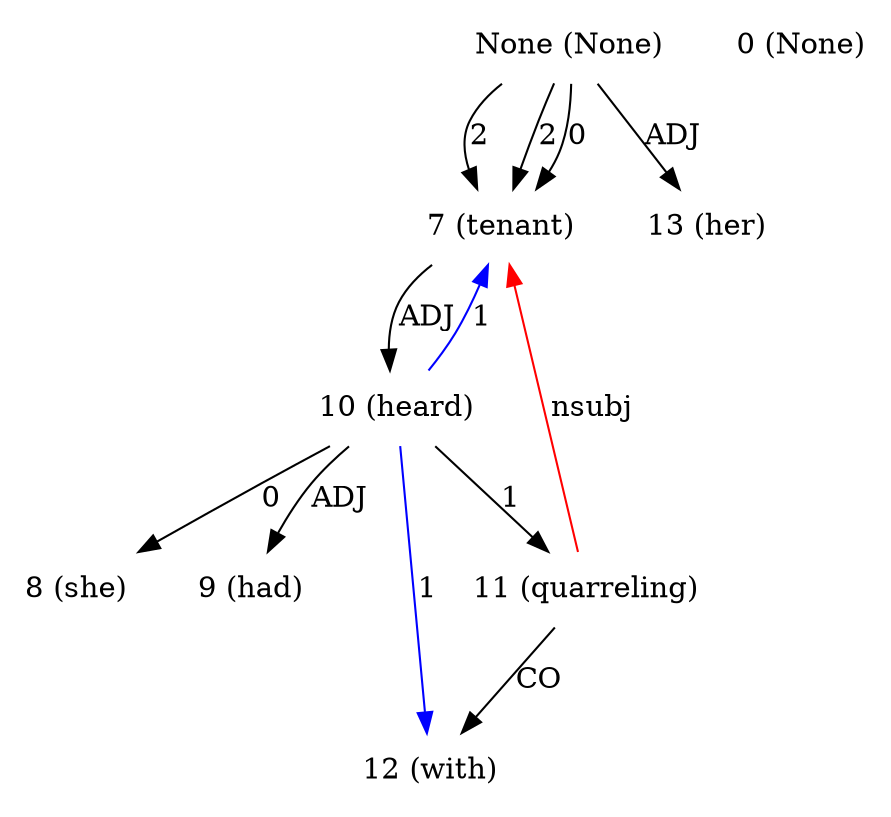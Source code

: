 digraph G{
edge [dir=forward]
node [shape=plaintext]

None [label="None (None)"]
None -> 7 [label="2"]
None [label="None (None)"]
None -> 7 [label="2"]
None [label="None (None)"]
None -> 7 [label="0"]
None [label="None (None)"]
None -> 13 [label="ADJ"]
0 [label="0 (None)"]
7 [label="7 (tenant)"]
7 -> 10 [label="ADJ"]
11 -> 7 [label="nsubj", color="red"]
8 [label="8 (she)"]
9 [label="9 (had)"]
10 [label="10 (heard)"]
10 -> 11 [label="1"]
10 -> 7 [label="1", color="blue"]
10 -> 12 [label="1", color="blue"]
10 -> 8 [label="0"]
10 -> 9 [label="ADJ"]
11 [label="11 (quarreling)"]
11 -> 12 [label="CO"]
12 [label="12 (with)"]
13 [label="13 (her)"]
}
